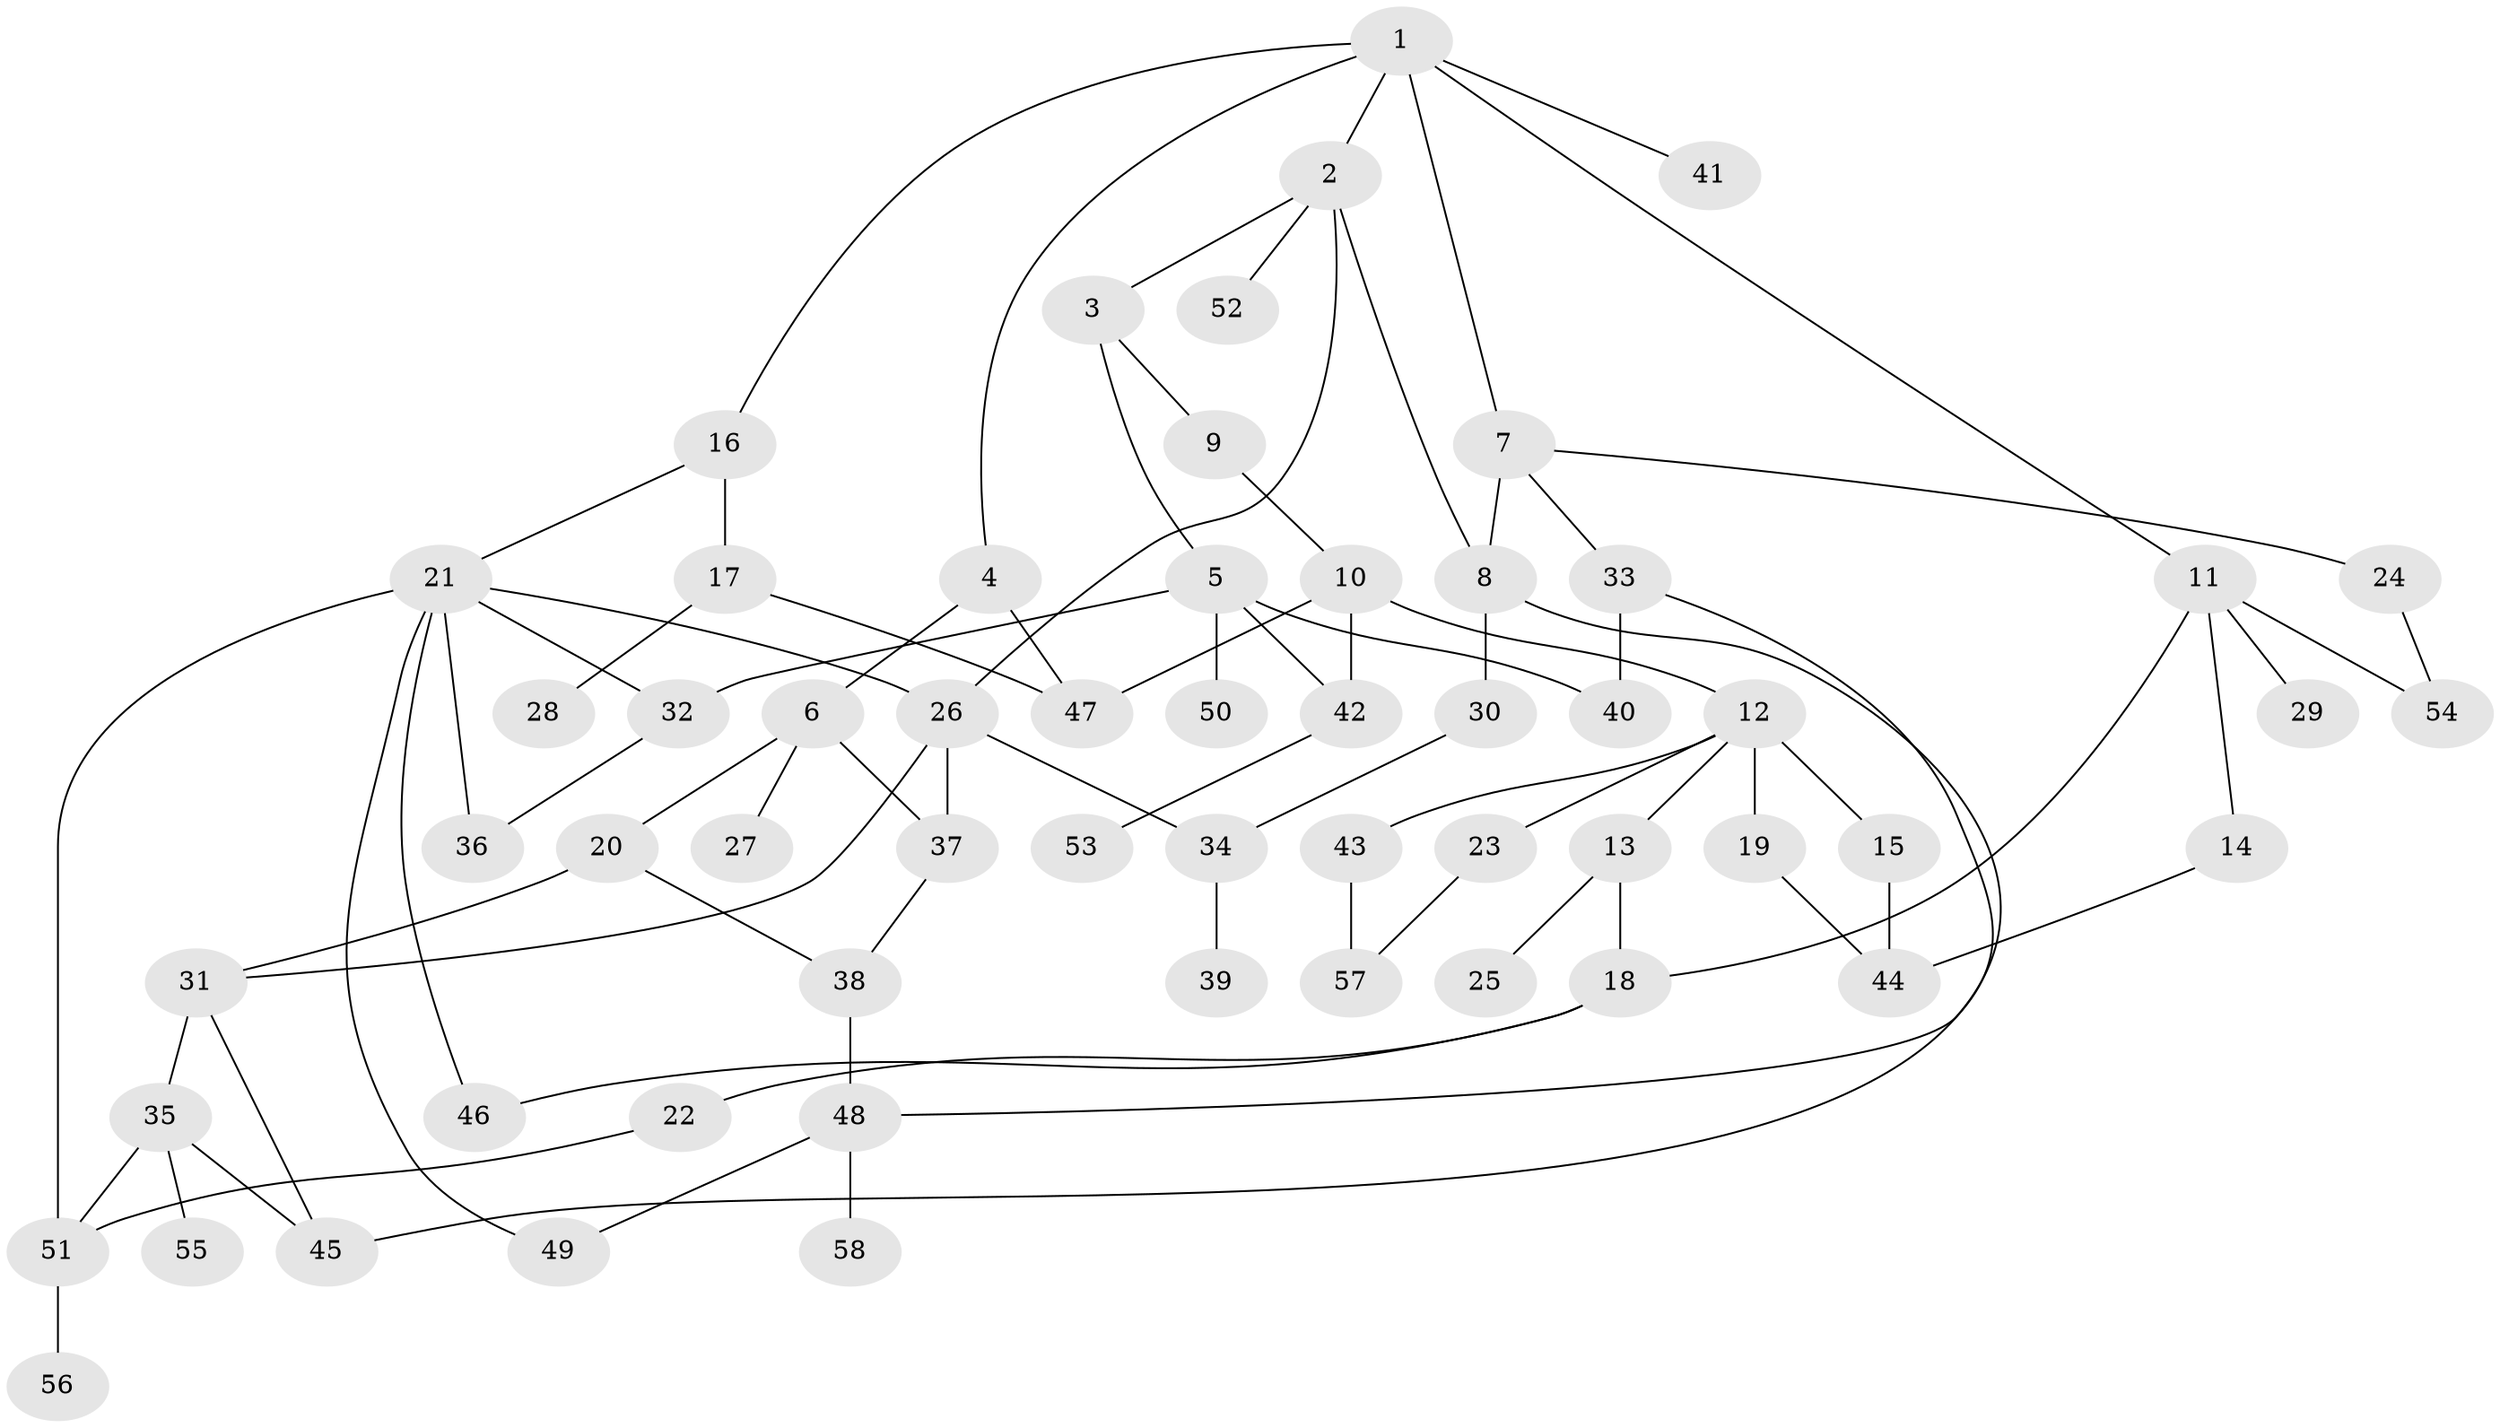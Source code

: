 // coarse degree distribution, {7: 0.02702702702702703, 4: 0.16216216216216217, 3: 0.21621621621621623, 6: 0.08108108108108109, 5: 0.05405405405405406, 2: 0.21621621621621623, 9: 0.02702702702702703, 1: 0.21621621621621623}
// Generated by graph-tools (version 1.1) at 2025/23/03/03/25 07:23:35]
// undirected, 58 vertices, 81 edges
graph export_dot {
graph [start="1"]
  node [color=gray90,style=filled];
  1;
  2;
  3;
  4;
  5;
  6;
  7;
  8;
  9;
  10;
  11;
  12;
  13;
  14;
  15;
  16;
  17;
  18;
  19;
  20;
  21;
  22;
  23;
  24;
  25;
  26;
  27;
  28;
  29;
  30;
  31;
  32;
  33;
  34;
  35;
  36;
  37;
  38;
  39;
  40;
  41;
  42;
  43;
  44;
  45;
  46;
  47;
  48;
  49;
  50;
  51;
  52;
  53;
  54;
  55;
  56;
  57;
  58;
  1 -- 2;
  1 -- 4;
  1 -- 7;
  1 -- 11;
  1 -- 16;
  1 -- 41;
  2 -- 3;
  2 -- 8;
  2 -- 26;
  2 -- 52;
  3 -- 5;
  3 -- 9;
  4 -- 6;
  4 -- 47;
  5 -- 32;
  5 -- 42;
  5 -- 50;
  5 -- 40;
  6 -- 20;
  6 -- 27;
  6 -- 37;
  7 -- 24;
  7 -- 33;
  7 -- 8;
  8 -- 30;
  8 -- 45;
  9 -- 10;
  10 -- 12;
  10 -- 47;
  10 -- 42;
  11 -- 14;
  11 -- 18;
  11 -- 29;
  11 -- 54;
  12 -- 13;
  12 -- 15;
  12 -- 19;
  12 -- 23;
  12 -- 43;
  13 -- 25;
  13 -- 18;
  14 -- 44;
  15 -- 44;
  16 -- 17;
  16 -- 21;
  17 -- 28;
  17 -- 47;
  18 -- 22;
  18 -- 46;
  19 -- 44;
  20 -- 31;
  20 -- 38;
  21 -- 36;
  21 -- 49;
  21 -- 46;
  21 -- 26;
  21 -- 51;
  21 -- 32;
  22 -- 51;
  23 -- 57;
  24 -- 54;
  26 -- 31;
  26 -- 37;
  26 -- 34;
  30 -- 34;
  31 -- 35;
  31 -- 45;
  32 -- 36;
  33 -- 40;
  33 -- 48;
  34 -- 39;
  35 -- 51;
  35 -- 55;
  35 -- 45;
  37 -- 38;
  38 -- 48;
  42 -- 53;
  43 -- 57;
  48 -- 58;
  48 -- 49;
  51 -- 56;
}
